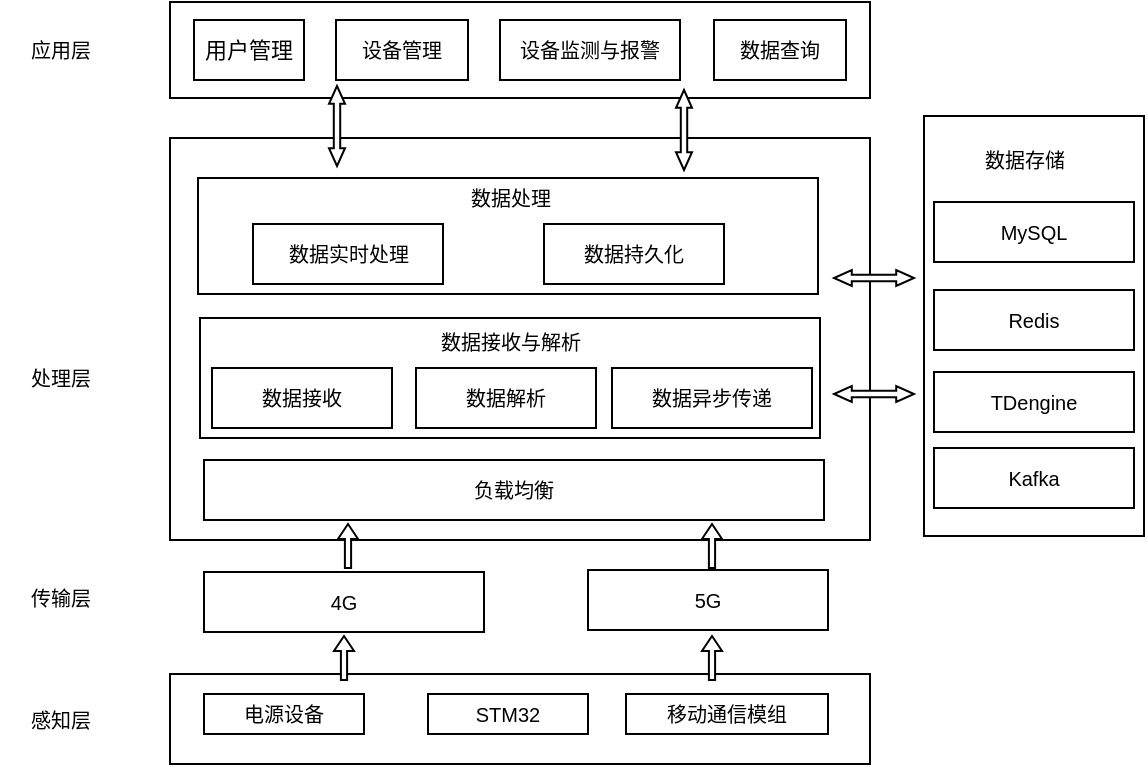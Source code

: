 <mxfile version="21.1.4" type="github">
  <diagram name="第 1 页" id="4VGFoM_0TgWvralKycdt">
    <mxGraphModel dx="408" dy="569" grid="1" gridSize="10" guides="1" tooltips="1" connect="1" arrows="1" fold="1" page="1" pageScale="1" pageWidth="827" pageHeight="1169" math="0" shadow="0">
      <root>
        <mxCell id="0" />
        <mxCell id="1" parent="0" />
        <mxCell id="RpqjqyptFsIyIQh3CnNs-1" value="" style="rounded=0;whiteSpace=wrap;html=1;fontSize=10;" vertex="1" parent="1">
          <mxGeometry x="1502" y="249" width="110" height="210" as="geometry" />
        </mxCell>
        <mxCell id="RpqjqyptFsIyIQh3CnNs-2" value="" style="rounded=0;whiteSpace=wrap;html=1;fontSize=10;" vertex="1" parent="1">
          <mxGeometry x="1125" y="528" width="350" height="45" as="geometry" />
        </mxCell>
        <mxCell id="RpqjqyptFsIyIQh3CnNs-3" value="感知层" style="text;html=1;align=center;verticalAlign=middle;resizable=0;points=[];autosize=1;strokeColor=none;fillColor=none;fontSize=10;" vertex="1" parent="1">
          <mxGeometry x="1040" y="535.5" width="60" height="30" as="geometry" />
        </mxCell>
        <mxCell id="RpqjqyptFsIyIQh3CnNs-4" value="STM32" style="rounded=0;whiteSpace=wrap;html=1;fontSize=10;" vertex="1" parent="1">
          <mxGeometry x="1254" y="538" width="80" height="20" as="geometry" />
        </mxCell>
        <mxCell id="RpqjqyptFsIyIQh3CnNs-5" value="移动通信模组" style="rounded=0;whiteSpace=wrap;html=1;fontSize=10;" vertex="1" parent="1">
          <mxGeometry x="1353" y="538" width="101" height="20" as="geometry" />
        </mxCell>
        <mxCell id="RpqjqyptFsIyIQh3CnNs-6" value="4G" style="rounded=0;whiteSpace=wrap;html=1;fontSize=10;" vertex="1" parent="1">
          <mxGeometry x="1142" y="477" width="140" height="30" as="geometry" />
        </mxCell>
        <mxCell id="RpqjqyptFsIyIQh3CnNs-7" value="5G" style="rounded=0;whiteSpace=wrap;html=1;fontSize=10;" vertex="1" parent="1">
          <mxGeometry x="1334" y="476" width="120" height="30" as="geometry" />
        </mxCell>
        <mxCell id="RpqjqyptFsIyIQh3CnNs-8" value="传输层" style="text;html=1;align=center;verticalAlign=middle;resizable=0;points=[];autosize=1;strokeColor=none;fillColor=none;fontSize=10;" vertex="1" parent="1">
          <mxGeometry x="1040" y="475" width="60" height="30" as="geometry" />
        </mxCell>
        <mxCell id="RpqjqyptFsIyIQh3CnNs-9" value="" style="rounded=0;whiteSpace=wrap;html=1;fontSize=10;" vertex="1" parent="1">
          <mxGeometry x="1125" y="260" width="350" height="201" as="geometry" />
        </mxCell>
        <mxCell id="RpqjqyptFsIyIQh3CnNs-10" value="处理层" style="text;html=1;align=center;verticalAlign=middle;resizable=0;points=[];autosize=1;strokeColor=none;fillColor=none;fontSize=10;" vertex="1" parent="1">
          <mxGeometry x="1040" y="365" width="60" height="30" as="geometry" />
        </mxCell>
        <mxCell id="RpqjqyptFsIyIQh3CnNs-11" value="负载均衡" style="rounded=0;whiteSpace=wrap;html=1;fontSize=10;" vertex="1" parent="1">
          <mxGeometry x="1142" y="421" width="310" height="30" as="geometry" />
        </mxCell>
        <mxCell id="RpqjqyptFsIyIQh3CnNs-13" value="TDengine" style="rounded=0;whiteSpace=wrap;html=1;fontSize=10;" vertex="1" parent="1">
          <mxGeometry x="1507" y="377" width="100" height="30" as="geometry" />
        </mxCell>
        <mxCell id="RpqjqyptFsIyIQh3CnNs-15" value="Kafka" style="rounded=0;whiteSpace=wrap;html=1;fontSize=10;" vertex="1" parent="1">
          <mxGeometry x="1507" y="415" width="100" height="30" as="geometry" />
        </mxCell>
        <mxCell id="RpqjqyptFsIyIQh3CnNs-17" value="" style="rounded=0;whiteSpace=wrap;html=1;fontSize=10;" vertex="1" parent="1">
          <mxGeometry x="1140" y="350" width="310" height="60" as="geometry" />
        </mxCell>
        <mxCell id="RpqjqyptFsIyIQh3CnNs-18" value="Redis" style="rounded=0;whiteSpace=wrap;html=1;fontSize=10;" vertex="1" parent="1">
          <mxGeometry x="1507" y="336" width="100" height="30" as="geometry" />
        </mxCell>
        <mxCell id="RpqjqyptFsIyIQh3CnNs-19" value="MySQL" style="rounded=0;whiteSpace=wrap;html=1;fontSize=10;" vertex="1" parent="1">
          <mxGeometry x="1507" y="292" width="100" height="30" as="geometry" />
        </mxCell>
        <mxCell id="RpqjqyptFsIyIQh3CnNs-20" value="" style="rounded=0;whiteSpace=wrap;html=1;fontSize=10;" vertex="1" parent="1">
          <mxGeometry x="1125" y="192" width="350" height="48" as="geometry" />
        </mxCell>
        <mxCell id="RpqjqyptFsIyIQh3CnNs-21" value="应用层" style="text;html=1;align=center;verticalAlign=middle;resizable=0;points=[];autosize=1;strokeColor=none;fillColor=none;fontSize=10;" vertex="1" parent="1">
          <mxGeometry x="1040" y="201" width="60" height="30" as="geometry" />
        </mxCell>
        <mxCell id="RpqjqyptFsIyIQh3CnNs-22" value="&lt;font style=&quot;font-size: 11px;&quot;&gt;用户管理&lt;/font&gt;" style="rounded=0;whiteSpace=wrap;html=1;fontSize=10;" vertex="1" parent="1">
          <mxGeometry x="1137" y="201" width="55" height="30" as="geometry" />
        </mxCell>
        <mxCell id="RpqjqyptFsIyIQh3CnNs-23" value="设备管理" style="rounded=0;whiteSpace=wrap;html=1;fontSize=10;" vertex="1" parent="1">
          <mxGeometry x="1208" y="201" width="66" height="30" as="geometry" />
        </mxCell>
        <mxCell id="RpqjqyptFsIyIQh3CnNs-24" value="设备监测与报警" style="rounded=0;whiteSpace=wrap;html=1;fontSize=10;" vertex="1" parent="1">
          <mxGeometry x="1290" y="201" width="90" height="30" as="geometry" />
        </mxCell>
        <mxCell id="RpqjqyptFsIyIQh3CnNs-27" value="数据存储" style="text;html=1;align=center;verticalAlign=middle;resizable=0;points=[];autosize=1;strokeColor=none;fillColor=none;fontSize=10;fontFamily=Helvetica;" vertex="1" parent="1">
          <mxGeometry x="1517" y="256" width="70" height="30" as="geometry" />
        </mxCell>
        <mxCell id="RpqjqyptFsIyIQh3CnNs-28" value="" style="html=1;shadow=0;dashed=0;align=center;verticalAlign=middle;shape=mxgraph.arrows2.arrow;dy=0.69;dx=7.44;direction=north;notch=0;fontFamily=Helvetica;fontSize=10;" vertex="1" parent="1">
          <mxGeometry x="1209" y="453" width="10" height="22" as="geometry" />
        </mxCell>
        <mxCell id="RpqjqyptFsIyIQh3CnNs-29" value="" style="html=1;shadow=0;dashed=0;align=center;verticalAlign=middle;shape=mxgraph.arrows2.arrow;dy=0.69;dx=7.44;direction=north;notch=0;fontFamily=Helvetica;fontSize=10;" vertex="1" parent="1">
          <mxGeometry x="1391" y="453" width="10" height="22" as="geometry" />
        </mxCell>
        <mxCell id="RpqjqyptFsIyIQh3CnNs-30" value="" style="html=1;shadow=0;dashed=0;align=center;verticalAlign=middle;shape=mxgraph.arrows2.arrow;dy=0.69;dx=7.44;direction=north;notch=0;fontFamily=Helvetica;fontSize=10;" vertex="1" parent="1">
          <mxGeometry x="1207" y="509" width="10" height="22" as="geometry" />
        </mxCell>
        <mxCell id="RpqjqyptFsIyIQh3CnNs-31" value="" style="html=1;shadow=0;dashed=0;align=center;verticalAlign=middle;shape=mxgraph.arrows2.arrow;dy=0.69;dx=7.44;direction=north;notch=0;fontFamily=Helvetica;fontSize=10;" vertex="1" parent="1">
          <mxGeometry x="1391" y="509" width="10" height="22" as="geometry" />
        </mxCell>
        <mxCell id="RpqjqyptFsIyIQh3CnNs-34" value="" style="html=1;shadow=0;dashed=0;align=center;verticalAlign=middle;shape=mxgraph.arrows2.twoWayArrow;dy=0.6;dx=8.89;fontFamily=Helvetica;fontSize=10;" vertex="1" parent="1">
          <mxGeometry x="1457" y="326" width="40" height="8" as="geometry" />
        </mxCell>
        <mxCell id="RpqjqyptFsIyIQh3CnNs-35" value="" style="html=1;shadow=0;dashed=0;align=center;verticalAlign=middle;shape=mxgraph.arrows2.twoWayArrow;dy=0.6;dx=8.89;fontFamily=Helvetica;fontSize=10;" vertex="1" parent="1">
          <mxGeometry x="1457" y="384" width="40" height="8" as="geometry" />
        </mxCell>
        <mxCell id="RpqjqyptFsIyIQh3CnNs-36" value="电源设备" style="rounded=0;whiteSpace=wrap;html=1;fontSize=10;fontFamily=Helvetica;" vertex="1" parent="1">
          <mxGeometry x="1142" y="538" width="80" height="20" as="geometry" />
        </mxCell>
        <mxCell id="RpqjqyptFsIyIQh3CnNs-37" value="&lt;font style=&quot;font-size: 10px;&quot;&gt;数据接收与解析&lt;/font&gt;" style="text;html=1;align=center;verticalAlign=middle;resizable=0;points=[];autosize=1;strokeColor=none;fillColor=none;fontSize=10;" vertex="1" parent="1">
          <mxGeometry x="1240" y="347" width="110" height="30" as="geometry" />
        </mxCell>
        <mxCell id="RpqjqyptFsIyIQh3CnNs-38" value="数据接收" style="rounded=0;whiteSpace=wrap;html=1;fontSize=10;" vertex="1" parent="1">
          <mxGeometry x="1146" y="375" width="90" height="30" as="geometry" />
        </mxCell>
        <mxCell id="RpqjqyptFsIyIQh3CnNs-40" value="数据解析" style="rounded=0;whiteSpace=wrap;html=1;fontSize=10;" vertex="1" parent="1">
          <mxGeometry x="1248" y="375" width="90" height="30" as="geometry" />
        </mxCell>
        <mxCell id="RpqjqyptFsIyIQh3CnNs-41" value="数据异步传递" style="rounded=0;whiteSpace=wrap;html=1;fontSize=10;" vertex="1" parent="1">
          <mxGeometry x="1346" y="375" width="100" height="30" as="geometry" />
        </mxCell>
        <mxCell id="RpqjqyptFsIyIQh3CnNs-42" value="" style="rounded=0;whiteSpace=wrap;html=1;fontSize=10;" vertex="1" parent="1">
          <mxGeometry x="1139" y="280" width="310" height="58" as="geometry" />
        </mxCell>
        <mxCell id="RpqjqyptFsIyIQh3CnNs-43" value="&lt;font style=&quot;font-size: 10px;&quot;&gt;数据处理&lt;/font&gt;" style="text;html=1;align=center;verticalAlign=middle;resizable=0;points=[];autosize=1;strokeColor=none;fillColor=none;fontSize=10;" vertex="1" parent="1">
          <mxGeometry x="1260" y="275" width="70" height="30" as="geometry" />
        </mxCell>
        <mxCell id="RpqjqyptFsIyIQh3CnNs-44" value="数据实时处理" style="rounded=0;whiteSpace=wrap;html=1;fontSize=10;" vertex="1" parent="1">
          <mxGeometry x="1166.5" y="303" width="95" height="30" as="geometry" />
        </mxCell>
        <mxCell id="RpqjqyptFsIyIQh3CnNs-45" value="数据持久化" style="rounded=0;whiteSpace=wrap;html=1;fontSize=10;" vertex="1" parent="1">
          <mxGeometry x="1312" y="303" width="90" height="30" as="geometry" />
        </mxCell>
        <mxCell id="RpqjqyptFsIyIQh3CnNs-48" value="数据查询" style="rounded=0;whiteSpace=wrap;html=1;fontSize=10;" vertex="1" parent="1">
          <mxGeometry x="1397" y="201" width="66" height="30" as="geometry" />
        </mxCell>
        <mxCell id="RpqjqyptFsIyIQh3CnNs-49" value="" style="html=1;shadow=0;dashed=0;align=center;verticalAlign=middle;shape=mxgraph.arrows2.twoWayArrow;dy=0.6;dx=8.89;fontFamily=Helvetica;fontSize=10;rotation=-90;" vertex="1" parent="1">
          <mxGeometry x="1188.5" y="250" width="40" height="8" as="geometry" />
        </mxCell>
        <mxCell id="RpqjqyptFsIyIQh3CnNs-52" value="" style="html=1;shadow=0;dashed=0;align=center;verticalAlign=middle;shape=mxgraph.arrows2.twoWayArrow;dy=0.6;dx=8.89;fontFamily=Helvetica;fontSize=10;rotation=-90;" vertex="1" parent="1">
          <mxGeometry x="1362" y="252" width="40" height="8" as="geometry" />
        </mxCell>
      </root>
    </mxGraphModel>
  </diagram>
</mxfile>
